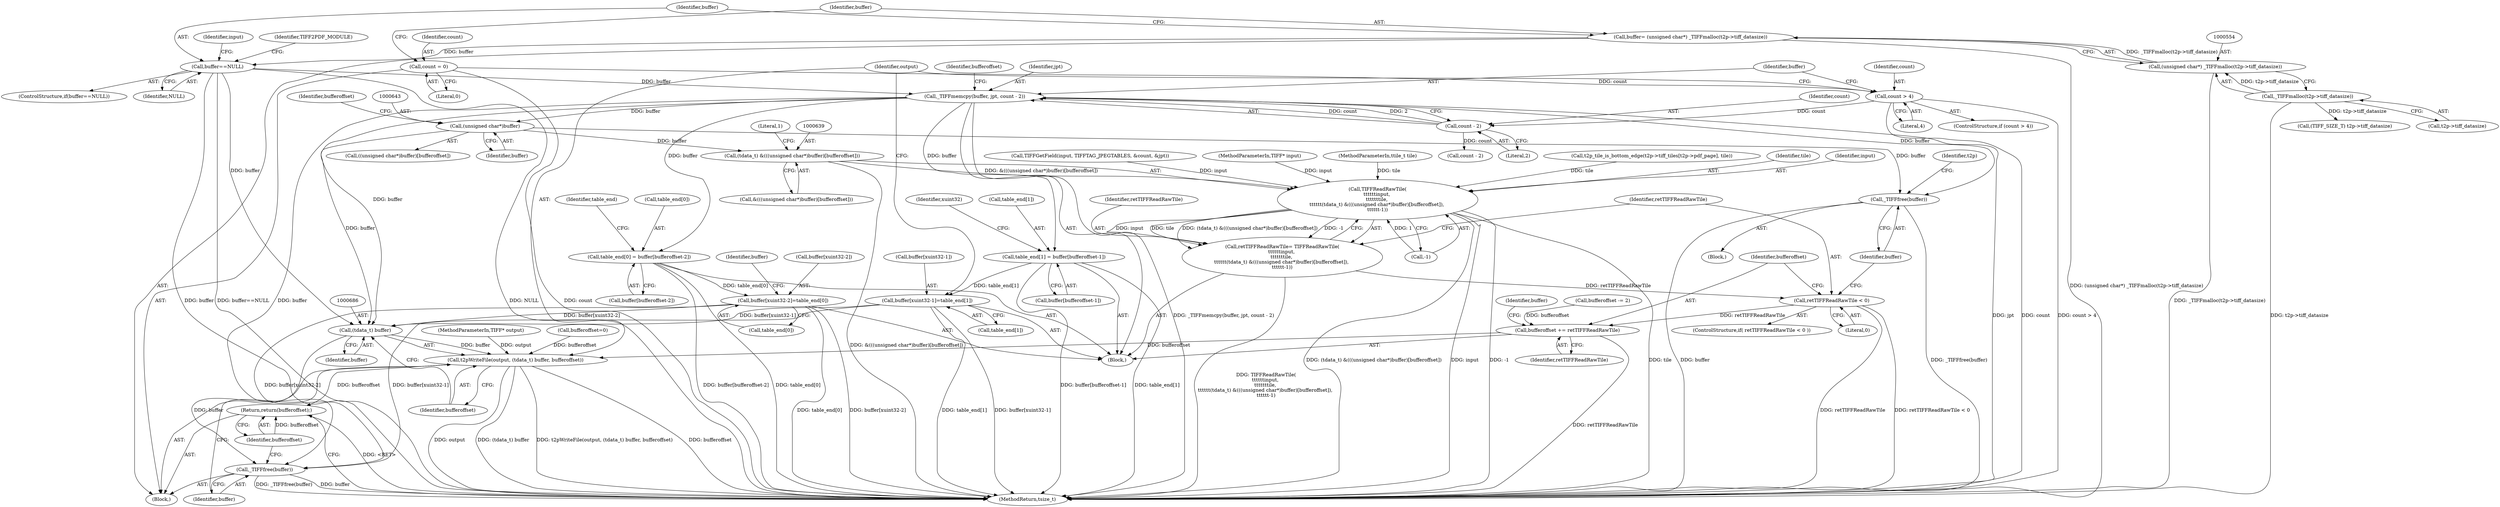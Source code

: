 digraph "0_libtiff_c7153361a4041260719b340f73f2f76@API" {
"1000598" [label="(Call,_TIFFmemcpy(buffer, jpt, count - 2))"];
"1000560" [label="(Call,buffer==NULL)"];
"1000551" [label="(Call,buffer= (unsigned char*) _TIFFmalloc(t2p->tiff_datasize))"];
"1000553" [label="(Call,(unsigned char*) _TIFFmalloc(t2p->tiff_datasize))"];
"1000555" [label="(Call,_TIFFmalloc(t2p->tiff_datasize))"];
"1000601" [label="(Call,count - 2)"];
"1000593" [label="(Call,count > 4)"];
"1000548" [label="(Call,count = 0)"];
"1000609" [label="(Call,table_end[0] = buffer[bufferoffset-2])"];
"1000665" [label="(Call,buffer[xuint32-2]=table_end[0])"];
"1000685" [label="(Call,(tdata_t) buffer)"];
"1000683" [label="(Call,t2pWriteFile(output, (tdata_t) buffer, bufferoffset))"];
"1000691" [label="(Return,return(bufferoffset);)"];
"1000689" [label="(Call,_TIFFfree(buffer))"];
"1000618" [label="(Call,table_end[1] = buffer[bufferoffset-1])"];
"1000674" [label="(Call,buffer[xuint32-1]=table_end[1])"];
"1000642" [label="(Call,(unsigned char*)buffer)"];
"1000638" [label="(Call,(tdata_t) &(((unsigned char*)buffer)[bufferoffset]))"];
"1000635" [label="(Call,TIFFReadRawTile(\n\t\t\t\t\t\tinput, \n\t\t\t\t\t\ttile, \n\t\t\t\t\t\t(tdata_t) &(((unsigned char*)buffer)[bufferoffset]), \n\t\t\t\t\t\t-1))"];
"1000633" [label="(Call,retTIFFReadRawTile= TIFFReadRawTile(\n\t\t\t\t\t\tinput, \n\t\t\t\t\t\ttile, \n\t\t\t\t\t\t(tdata_t) &(((unsigned char*)buffer)[bufferoffset]), \n\t\t\t\t\t\t-1))"];
"1000649" [label="(Call,retTIFFReadRawTile < 0)"];
"1000662" [label="(Call,bufferoffset += retTIFFReadRawTile)"];
"1000653" [label="(Call,_TIFFfree(buffer))"];
"1000664" [label="(Identifier,retTIFFReadRawTile)"];
"1000637" [label="(Identifier,tile)"];
"1001530" [label="(MethodReturn,tsize_t)"];
"1000598" [label="(Call,_TIFFmemcpy(buffer, jpt, count - 2))"];
"1000653" [label="(Call,_TIFFfree(buffer))"];
"1000665" [label="(Call,buffer[xuint32-2]=table_end[0])"];
"1000565" [label="(Identifier,TIFF2PDF_MODULE)"];
"1000603" [label="(Literal,2)"];
"1000606" [label="(Call,count - 2)"];
"1000667" [label="(Identifier,buffer)"];
"1000642" [label="(Call,(unsigned char*)buffer)"];
"1000640" [label="(Call,&(((unsigned char*)buffer)[bufferoffset]))"];
"1000646" [label="(Call,-1)"];
"1000636" [label="(Identifier,input)"];
"1000689" [label="(Call,_TIFFfree(buffer))"];
"1000111" [label="(MethodParameterIn,TIFF* output)"];
"1000685" [label="(Call,(tdata_t) buffer)"];
"1000676" [label="(Identifier,buffer)"];
"1000599" [label="(Identifier,buffer)"];
"1000613" [label="(Call,buffer[bufferoffset-2])"];
"1000638" [label="(Call,(tdata_t) &(((unsigned char*)buffer)[bufferoffset]))"];
"1000548" [label="(Call,count = 0)"];
"1000567" [label="(Call,(TIFF_SIZE_T) t2p->tiff_datasize)"];
"1000657" [label="(Identifier,t2p)"];
"1000593" [label="(Call,count > 4)"];
"1000596" [label="(Block,)"];
"1000553" [label="(Call,(unsigned char*) _TIFFmalloc(t2p->tiff_datasize))"];
"1000674" [label="(Call,buffer[xuint32-1]=table_end[1])"];
"1000662" [label="(Call,bufferoffset += retTIFFReadRawTile)"];
"1000687" [label="(Identifier,buffer)"];
"1000634" [label="(Identifier,retTIFFReadRawTile)"];
"1000545" [label="(Block,)"];
"1000561" [label="(Identifier,buffer)"];
"1000605" [label="(Identifier,bufferoffset)"];
"1000562" [label="(Identifier,NULL)"];
"1000559" [label="(ControlStructure,if(buffer==NULL))"];
"1000630" [label="(Call,bufferoffset -= 2)"];
"1000684" [label="(Identifier,output)"];
"1000649" [label="(Call,retTIFFReadRawTile < 0)"];
"1000609" [label="(Call,table_end[0] = buffer[bufferoffset-2])"];
"1000680" [label="(Call,table_end[1])"];
"1000595" [label="(Literal,4)"];
"1000663" [label="(Identifier,bufferoffset)"];
"1000647" [label="(Literal,1)"];
"1000551" [label="(Call,buffer= (unsigned char*) _TIFFmalloc(t2p->tiff_datasize))"];
"1000594" [label="(Identifier,count)"];
"1000633" [label="(Call,retTIFFReadRawTile= TIFFReadRawTile(\n\t\t\t\t\t\tinput, \n\t\t\t\t\t\ttile, \n\t\t\t\t\t\t(tdata_t) &(((unsigned char*)buffer)[bufferoffset]), \n\t\t\t\t\t\t-1))"];
"1000600" [label="(Identifier,jpt)"];
"1000601" [label="(Call,count - 2)"];
"1000556" [label="(Call,t2p->tiff_datasize)"];
"1000584" [label="(Identifier,input)"];
"1000602" [label="(Identifier,count)"];
"1000645" [label="(Identifier,bufferoffset)"];
"1000583" [label="(Call,TIFFGetField(input, TIFFTAG_JPEGTABLES, &count, &jpt))"];
"1000628" [label="(Identifier,xuint32)"];
"1000618" [label="(Call,table_end[1] = buffer[bufferoffset-1])"];
"1000110" [label="(MethodParameterIn,TIFF* input)"];
"1000675" [label="(Call,buffer[xuint32-1])"];
"1000650" [label="(Identifier,retTIFFReadRawTile)"];
"1000622" [label="(Call,buffer[bufferoffset-1])"];
"1000555" [label="(Call,_TIFFmalloc(t2p->tiff_datasize))"];
"1000641" [label="(Call,((unsigned char*)buffer)[bufferoffset])"];
"1000654" [label="(Identifier,buffer)"];
"1000620" [label="(Identifier,table_end)"];
"1000112" [label="(MethodParameterIn,ttile_t tile)"];
"1000644" [label="(Identifier,buffer)"];
"1000550" [label="(Literal,0)"];
"1000610" [label="(Call,table_end[0])"];
"1000692" [label="(Identifier,bufferoffset)"];
"1000549" [label="(Identifier,count)"];
"1000560" [label="(Call,buffer==NULL)"];
"1000592" [label="(ControlStructure,if (count > 4))"];
"1000552" [label="(Identifier,buffer)"];
"1000690" [label="(Identifier,buffer)"];
"1000619" [label="(Call,table_end[1])"];
"1000648" [label="(ControlStructure,if( retTIFFReadRawTile < 0 ))"];
"1000683" [label="(Call,t2pWriteFile(output, (tdata_t) buffer, bufferoffset))"];
"1000666" [label="(Call,buffer[xuint32-2])"];
"1000691" [label="(Return,return(bufferoffset);)"];
"1000185" [label="(Call,t2p_tile_is_bottom_edge(t2p->tiff_tiles[t2p->pdf_page], tile))"];
"1000652" [label="(Block,)"];
"1000635" [label="(Call,TIFFReadRawTile(\n\t\t\t\t\t\tinput, \n\t\t\t\t\t\ttile, \n\t\t\t\t\t\t(tdata_t) &(((unsigned char*)buffer)[bufferoffset]), \n\t\t\t\t\t\t-1))"];
"1000688" [label="(Identifier,bufferoffset)"];
"1000671" [label="(Call,table_end[0])"];
"1000127" [label="(Call,bufferoffset=0)"];
"1000651" [label="(Literal,0)"];
"1000598" -> "1000596"  [label="AST: "];
"1000598" -> "1000601"  [label="CFG: "];
"1000599" -> "1000598"  [label="AST: "];
"1000600" -> "1000598"  [label="AST: "];
"1000601" -> "1000598"  [label="AST: "];
"1000605" -> "1000598"  [label="CFG: "];
"1000598" -> "1001530"  [label="DDG: _TIFFmemcpy(buffer, jpt, count - 2)"];
"1000598" -> "1001530"  [label="DDG: jpt"];
"1000560" -> "1000598"  [label="DDG: buffer"];
"1000601" -> "1000598"  [label="DDG: count"];
"1000601" -> "1000598"  [label="DDG: 2"];
"1000598" -> "1000609"  [label="DDG: buffer"];
"1000598" -> "1000618"  [label="DDG: buffer"];
"1000598" -> "1000642"  [label="DDG: buffer"];
"1000598" -> "1000653"  [label="DDG: buffer"];
"1000598" -> "1000685"  [label="DDG: buffer"];
"1000598" -> "1000689"  [label="DDG: buffer"];
"1000560" -> "1000559"  [label="AST: "];
"1000560" -> "1000562"  [label="CFG: "];
"1000561" -> "1000560"  [label="AST: "];
"1000562" -> "1000560"  [label="AST: "];
"1000565" -> "1000560"  [label="CFG: "];
"1000584" -> "1000560"  [label="CFG: "];
"1000560" -> "1001530"  [label="DDG: buffer==NULL"];
"1000560" -> "1001530"  [label="DDG: NULL"];
"1000560" -> "1001530"  [label="DDG: buffer"];
"1000551" -> "1000560"  [label="DDG: buffer"];
"1000560" -> "1000685"  [label="DDG: buffer"];
"1000551" -> "1000545"  [label="AST: "];
"1000551" -> "1000553"  [label="CFG: "];
"1000552" -> "1000551"  [label="AST: "];
"1000553" -> "1000551"  [label="AST: "];
"1000561" -> "1000551"  [label="CFG: "];
"1000551" -> "1001530"  [label="DDG: (unsigned char*) _TIFFmalloc(t2p->tiff_datasize)"];
"1000553" -> "1000551"  [label="DDG: _TIFFmalloc(t2p->tiff_datasize)"];
"1000553" -> "1000555"  [label="CFG: "];
"1000554" -> "1000553"  [label="AST: "];
"1000555" -> "1000553"  [label="AST: "];
"1000553" -> "1001530"  [label="DDG: _TIFFmalloc(t2p->tiff_datasize)"];
"1000555" -> "1000553"  [label="DDG: t2p->tiff_datasize"];
"1000555" -> "1000556"  [label="CFG: "];
"1000556" -> "1000555"  [label="AST: "];
"1000555" -> "1001530"  [label="DDG: t2p->tiff_datasize"];
"1000555" -> "1000567"  [label="DDG: t2p->tiff_datasize"];
"1000601" -> "1000603"  [label="CFG: "];
"1000602" -> "1000601"  [label="AST: "];
"1000603" -> "1000601"  [label="AST: "];
"1000593" -> "1000601"  [label="DDG: count"];
"1000601" -> "1000606"  [label="DDG: count"];
"1000593" -> "1000592"  [label="AST: "];
"1000593" -> "1000595"  [label="CFG: "];
"1000594" -> "1000593"  [label="AST: "];
"1000595" -> "1000593"  [label="AST: "];
"1000599" -> "1000593"  [label="CFG: "];
"1000684" -> "1000593"  [label="CFG: "];
"1000593" -> "1001530"  [label="DDG: count"];
"1000593" -> "1001530"  [label="DDG: count > 4"];
"1000548" -> "1000593"  [label="DDG: count"];
"1000548" -> "1000545"  [label="AST: "];
"1000548" -> "1000550"  [label="CFG: "];
"1000549" -> "1000548"  [label="AST: "];
"1000550" -> "1000548"  [label="AST: "];
"1000552" -> "1000548"  [label="CFG: "];
"1000548" -> "1001530"  [label="DDG: count"];
"1000609" -> "1000596"  [label="AST: "];
"1000609" -> "1000613"  [label="CFG: "];
"1000610" -> "1000609"  [label="AST: "];
"1000613" -> "1000609"  [label="AST: "];
"1000620" -> "1000609"  [label="CFG: "];
"1000609" -> "1001530"  [label="DDG: buffer[bufferoffset-2]"];
"1000609" -> "1001530"  [label="DDG: table_end[0]"];
"1000609" -> "1000665"  [label="DDG: table_end[0]"];
"1000665" -> "1000596"  [label="AST: "];
"1000665" -> "1000671"  [label="CFG: "];
"1000666" -> "1000665"  [label="AST: "];
"1000671" -> "1000665"  [label="AST: "];
"1000676" -> "1000665"  [label="CFG: "];
"1000665" -> "1001530"  [label="DDG: table_end[0]"];
"1000665" -> "1001530"  [label="DDG: buffer[xuint32-2]"];
"1000665" -> "1000685"  [label="DDG: buffer[xuint32-2]"];
"1000665" -> "1000689"  [label="DDG: buffer[xuint32-2]"];
"1000685" -> "1000683"  [label="AST: "];
"1000685" -> "1000687"  [label="CFG: "];
"1000686" -> "1000685"  [label="AST: "];
"1000687" -> "1000685"  [label="AST: "];
"1000688" -> "1000685"  [label="CFG: "];
"1000685" -> "1000683"  [label="DDG: buffer"];
"1000674" -> "1000685"  [label="DDG: buffer[xuint32-1]"];
"1000642" -> "1000685"  [label="DDG: buffer"];
"1000685" -> "1000689"  [label="DDG: buffer"];
"1000683" -> "1000545"  [label="AST: "];
"1000683" -> "1000688"  [label="CFG: "];
"1000684" -> "1000683"  [label="AST: "];
"1000688" -> "1000683"  [label="AST: "];
"1000690" -> "1000683"  [label="CFG: "];
"1000683" -> "1001530"  [label="DDG: output"];
"1000683" -> "1001530"  [label="DDG: (tdata_t) buffer"];
"1000683" -> "1001530"  [label="DDG: t2pWriteFile(output, (tdata_t) buffer, bufferoffset)"];
"1000683" -> "1001530"  [label="DDG: bufferoffset"];
"1000111" -> "1000683"  [label="DDG: output"];
"1000662" -> "1000683"  [label="DDG: bufferoffset"];
"1000127" -> "1000683"  [label="DDG: bufferoffset"];
"1000683" -> "1000691"  [label="DDG: bufferoffset"];
"1000691" -> "1000545"  [label="AST: "];
"1000691" -> "1000692"  [label="CFG: "];
"1000692" -> "1000691"  [label="AST: "];
"1001530" -> "1000691"  [label="CFG: "];
"1000691" -> "1001530"  [label="DDG: <RET>"];
"1000692" -> "1000691"  [label="DDG: bufferoffset"];
"1000689" -> "1000545"  [label="AST: "];
"1000689" -> "1000690"  [label="CFG: "];
"1000690" -> "1000689"  [label="AST: "];
"1000692" -> "1000689"  [label="CFG: "];
"1000689" -> "1001530"  [label="DDG: _TIFFfree(buffer)"];
"1000689" -> "1001530"  [label="DDG: buffer"];
"1000674" -> "1000689"  [label="DDG: buffer[xuint32-1]"];
"1000618" -> "1000596"  [label="AST: "];
"1000618" -> "1000622"  [label="CFG: "];
"1000619" -> "1000618"  [label="AST: "];
"1000622" -> "1000618"  [label="AST: "];
"1000628" -> "1000618"  [label="CFG: "];
"1000618" -> "1001530"  [label="DDG: buffer[bufferoffset-1]"];
"1000618" -> "1001530"  [label="DDG: table_end[1]"];
"1000618" -> "1000674"  [label="DDG: table_end[1]"];
"1000674" -> "1000596"  [label="AST: "];
"1000674" -> "1000680"  [label="CFG: "];
"1000675" -> "1000674"  [label="AST: "];
"1000680" -> "1000674"  [label="AST: "];
"1000684" -> "1000674"  [label="CFG: "];
"1000674" -> "1001530"  [label="DDG: table_end[1]"];
"1000674" -> "1001530"  [label="DDG: buffer[xuint32-1]"];
"1000642" -> "1000641"  [label="AST: "];
"1000642" -> "1000644"  [label="CFG: "];
"1000643" -> "1000642"  [label="AST: "];
"1000644" -> "1000642"  [label="AST: "];
"1000645" -> "1000642"  [label="CFG: "];
"1000642" -> "1000638"  [label="DDG: buffer"];
"1000642" -> "1000653"  [label="DDG: buffer"];
"1000638" -> "1000635"  [label="AST: "];
"1000638" -> "1000640"  [label="CFG: "];
"1000639" -> "1000638"  [label="AST: "];
"1000640" -> "1000638"  [label="AST: "];
"1000647" -> "1000638"  [label="CFG: "];
"1000638" -> "1001530"  [label="DDG: &(((unsigned char*)buffer)[bufferoffset])"];
"1000638" -> "1000635"  [label="DDG: &(((unsigned char*)buffer)[bufferoffset])"];
"1000635" -> "1000633"  [label="AST: "];
"1000635" -> "1000646"  [label="CFG: "];
"1000636" -> "1000635"  [label="AST: "];
"1000637" -> "1000635"  [label="AST: "];
"1000646" -> "1000635"  [label="AST: "];
"1000633" -> "1000635"  [label="CFG: "];
"1000635" -> "1001530"  [label="DDG: (tdata_t) &(((unsigned char*)buffer)[bufferoffset])"];
"1000635" -> "1001530"  [label="DDG: -1"];
"1000635" -> "1001530"  [label="DDG: tile"];
"1000635" -> "1001530"  [label="DDG: input"];
"1000635" -> "1000633"  [label="DDG: input"];
"1000635" -> "1000633"  [label="DDG: tile"];
"1000635" -> "1000633"  [label="DDG: (tdata_t) &(((unsigned char*)buffer)[bufferoffset])"];
"1000635" -> "1000633"  [label="DDG: -1"];
"1000583" -> "1000635"  [label="DDG: input"];
"1000110" -> "1000635"  [label="DDG: input"];
"1000185" -> "1000635"  [label="DDG: tile"];
"1000112" -> "1000635"  [label="DDG: tile"];
"1000646" -> "1000635"  [label="DDG: 1"];
"1000633" -> "1000596"  [label="AST: "];
"1000634" -> "1000633"  [label="AST: "];
"1000650" -> "1000633"  [label="CFG: "];
"1000633" -> "1001530"  [label="DDG: TIFFReadRawTile(\n\t\t\t\t\t\tinput, \n\t\t\t\t\t\ttile, \n\t\t\t\t\t\t(tdata_t) &(((unsigned char*)buffer)[bufferoffset]), \n\t\t\t\t\t\t-1)"];
"1000633" -> "1000649"  [label="DDG: retTIFFReadRawTile"];
"1000649" -> "1000648"  [label="AST: "];
"1000649" -> "1000651"  [label="CFG: "];
"1000650" -> "1000649"  [label="AST: "];
"1000651" -> "1000649"  [label="AST: "];
"1000654" -> "1000649"  [label="CFG: "];
"1000663" -> "1000649"  [label="CFG: "];
"1000649" -> "1001530"  [label="DDG: retTIFFReadRawTile"];
"1000649" -> "1001530"  [label="DDG: retTIFFReadRawTile < 0"];
"1000649" -> "1000662"  [label="DDG: retTIFFReadRawTile"];
"1000662" -> "1000596"  [label="AST: "];
"1000662" -> "1000664"  [label="CFG: "];
"1000663" -> "1000662"  [label="AST: "];
"1000664" -> "1000662"  [label="AST: "];
"1000667" -> "1000662"  [label="CFG: "];
"1000662" -> "1001530"  [label="DDG: retTIFFReadRawTile"];
"1000630" -> "1000662"  [label="DDG: bufferoffset"];
"1000653" -> "1000652"  [label="AST: "];
"1000653" -> "1000654"  [label="CFG: "];
"1000654" -> "1000653"  [label="AST: "];
"1000657" -> "1000653"  [label="CFG: "];
"1000653" -> "1001530"  [label="DDG: _TIFFfree(buffer)"];
"1000653" -> "1001530"  [label="DDG: buffer"];
}
